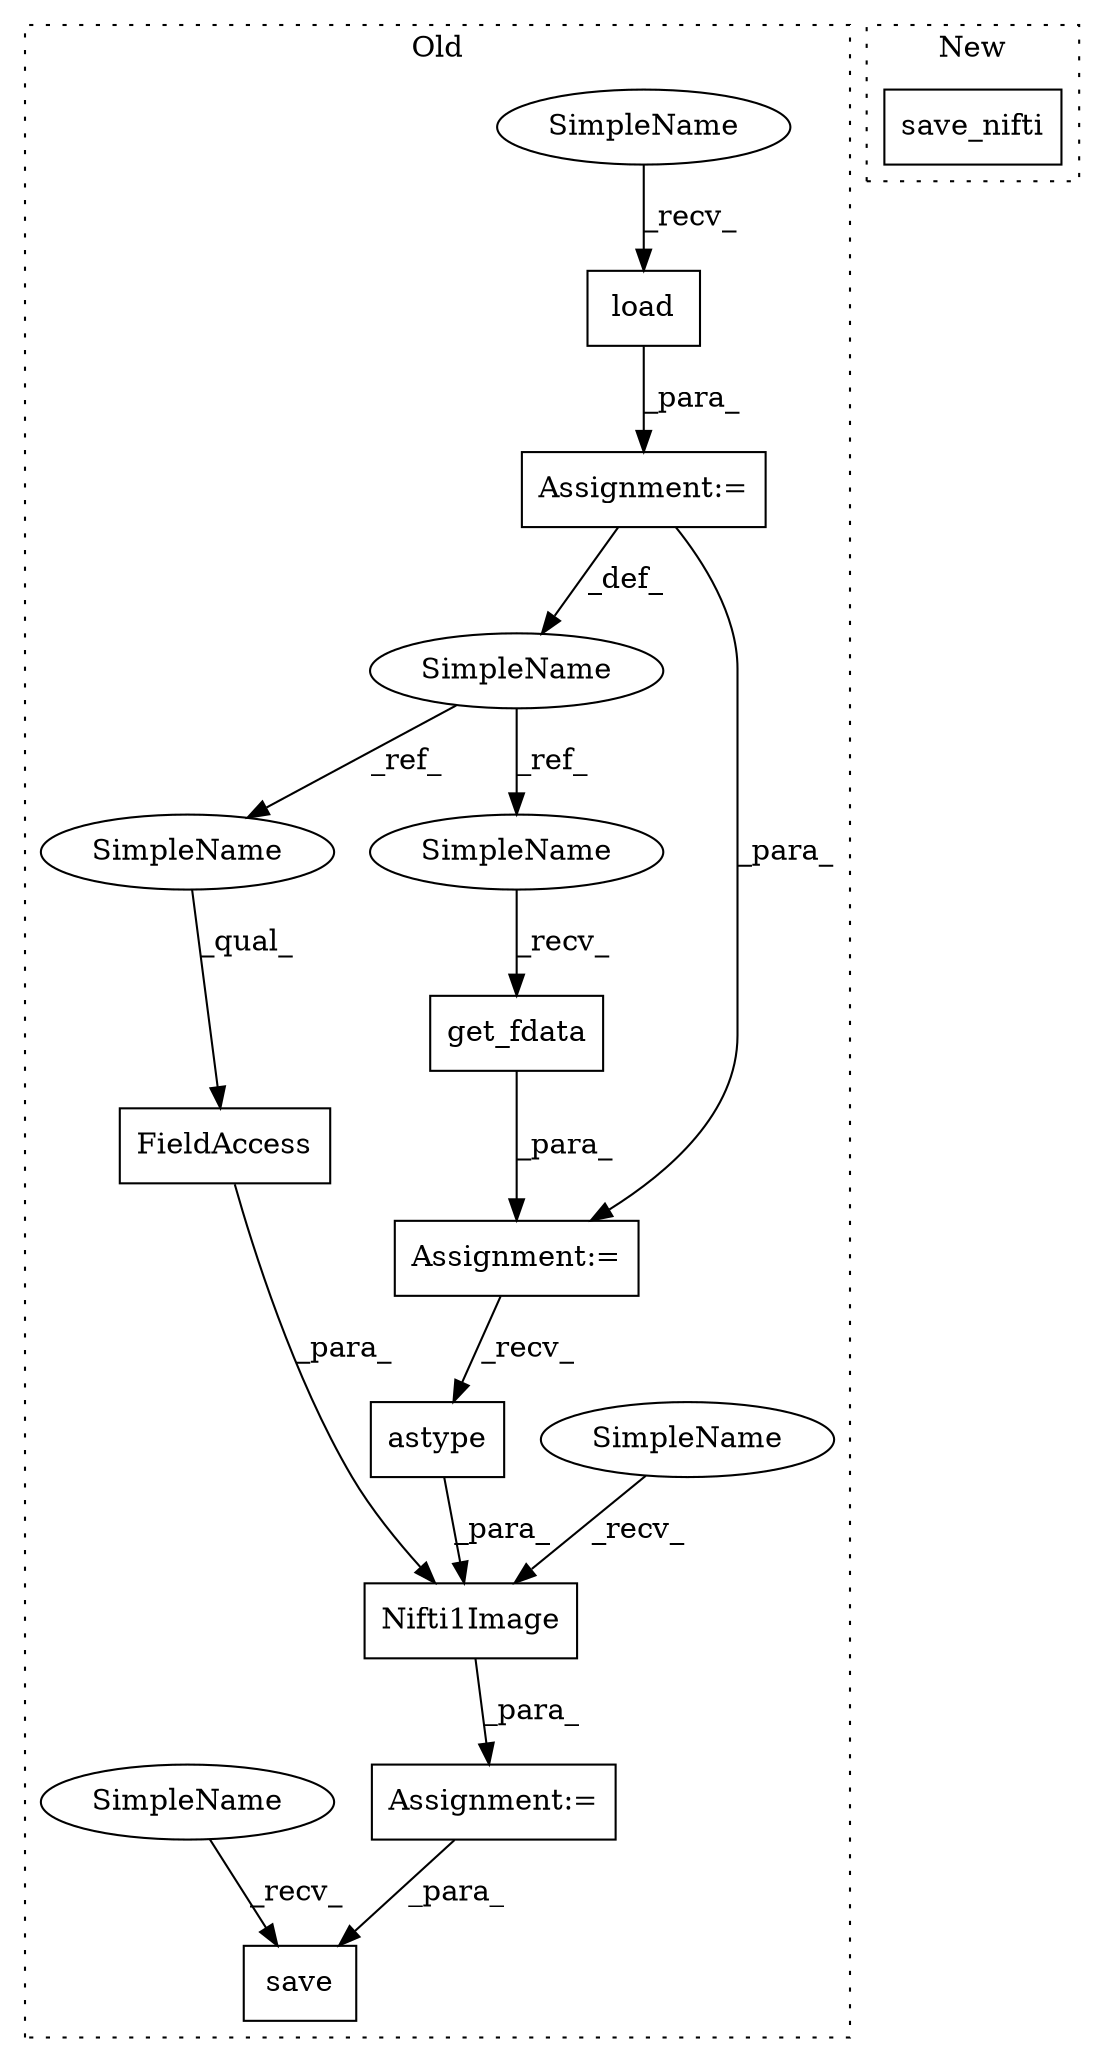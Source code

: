digraph G {
subgraph cluster0 {
1 [label="get_fdata" a="32" s="1458" l="11" shape="box"];
3 [label="SimpleName" a="42" s="1404" l="7" shape="ellipse"];
4 [label="FieldAccess" a="22" s="1665" l="14" shape="box"];
5 [label="load" a="32" s="1420,1434" l="5,1" shape="box"];
6 [label="Nifti1Image" a="32" s="1628,1679" l="12,1" shape="box"];
7 [label="save" a="32" s="1745,1768" l="5,1" shape="box"];
8 [label="Assignment:=" a="7" s="1411" l="1" shape="box"];
9 [label="astype" a="32" s="1645,1663" l="7,1" shape="box"];
10 [label="Assignment:=" a="7" s="1449" l="1" shape="box"];
11 [label="Assignment:=" a="7" s="1619" l="1" shape="box"];
12 [label="SimpleName" a="42" s="1450" l="7" shape="ellipse"];
13 [label="SimpleName" a="42" s="1665" l="7" shape="ellipse"];
14 [label="SimpleName" a="42" s="1620" l="7" shape="ellipse"];
15 [label="SimpleName" a="42" s="1412" l="7" shape="ellipse"];
16 [label="SimpleName" a="42" s="1737" l="7" shape="ellipse"];
label = "Old";
style="dotted";
}
subgraph cluster1 {
2 [label="save_nifti" a="32" s="1676,1708" l="11,1" shape="box"];
label = "New";
style="dotted";
}
1 -> 10 [label="_para_"];
3 -> 12 [label="_ref_"];
3 -> 13 [label="_ref_"];
4 -> 6 [label="_para_"];
5 -> 8 [label="_para_"];
6 -> 11 [label="_para_"];
8 -> 3 [label="_def_"];
8 -> 10 [label="_para_"];
9 -> 6 [label="_para_"];
10 -> 9 [label="_recv_"];
11 -> 7 [label="_para_"];
12 -> 1 [label="_recv_"];
13 -> 4 [label="_qual_"];
14 -> 6 [label="_recv_"];
15 -> 5 [label="_recv_"];
16 -> 7 [label="_recv_"];
}